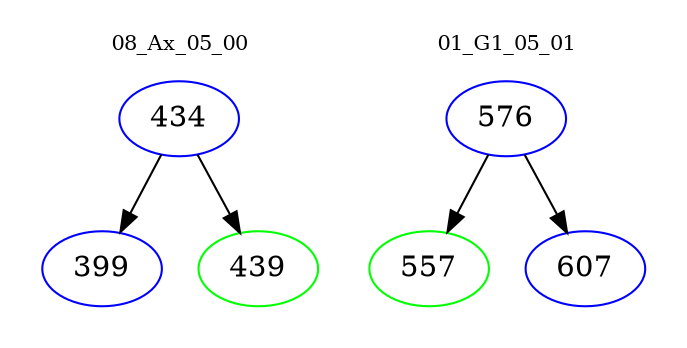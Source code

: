 digraph{
subgraph cluster_0 {
color = white
label = "08_Ax_05_00";
fontsize=10;
T0_434 [label="434", color="blue"]
T0_434 -> T0_399 [color="black"]
T0_399 [label="399", color="blue"]
T0_434 -> T0_439 [color="black"]
T0_439 [label="439", color="green"]
}
subgraph cluster_1 {
color = white
label = "01_G1_05_01";
fontsize=10;
T1_576 [label="576", color="blue"]
T1_576 -> T1_557 [color="black"]
T1_557 [label="557", color="green"]
T1_576 -> T1_607 [color="black"]
T1_607 [label="607", color="blue"]
}
}
